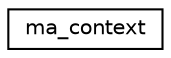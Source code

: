 digraph "Graphical Class Hierarchy"
{
 // LATEX_PDF_SIZE
  edge [fontname="Helvetica",fontsize="10",labelfontname="Helvetica",labelfontsize="10"];
  node [fontname="Helvetica",fontsize="10",shape=record];
  rankdir="LR";
  Node0 [label="ma_context",height=0.2,width=0.4,color="black", fillcolor="white", style="filled",URL="$structma__context.html",tooltip=" "];
}
